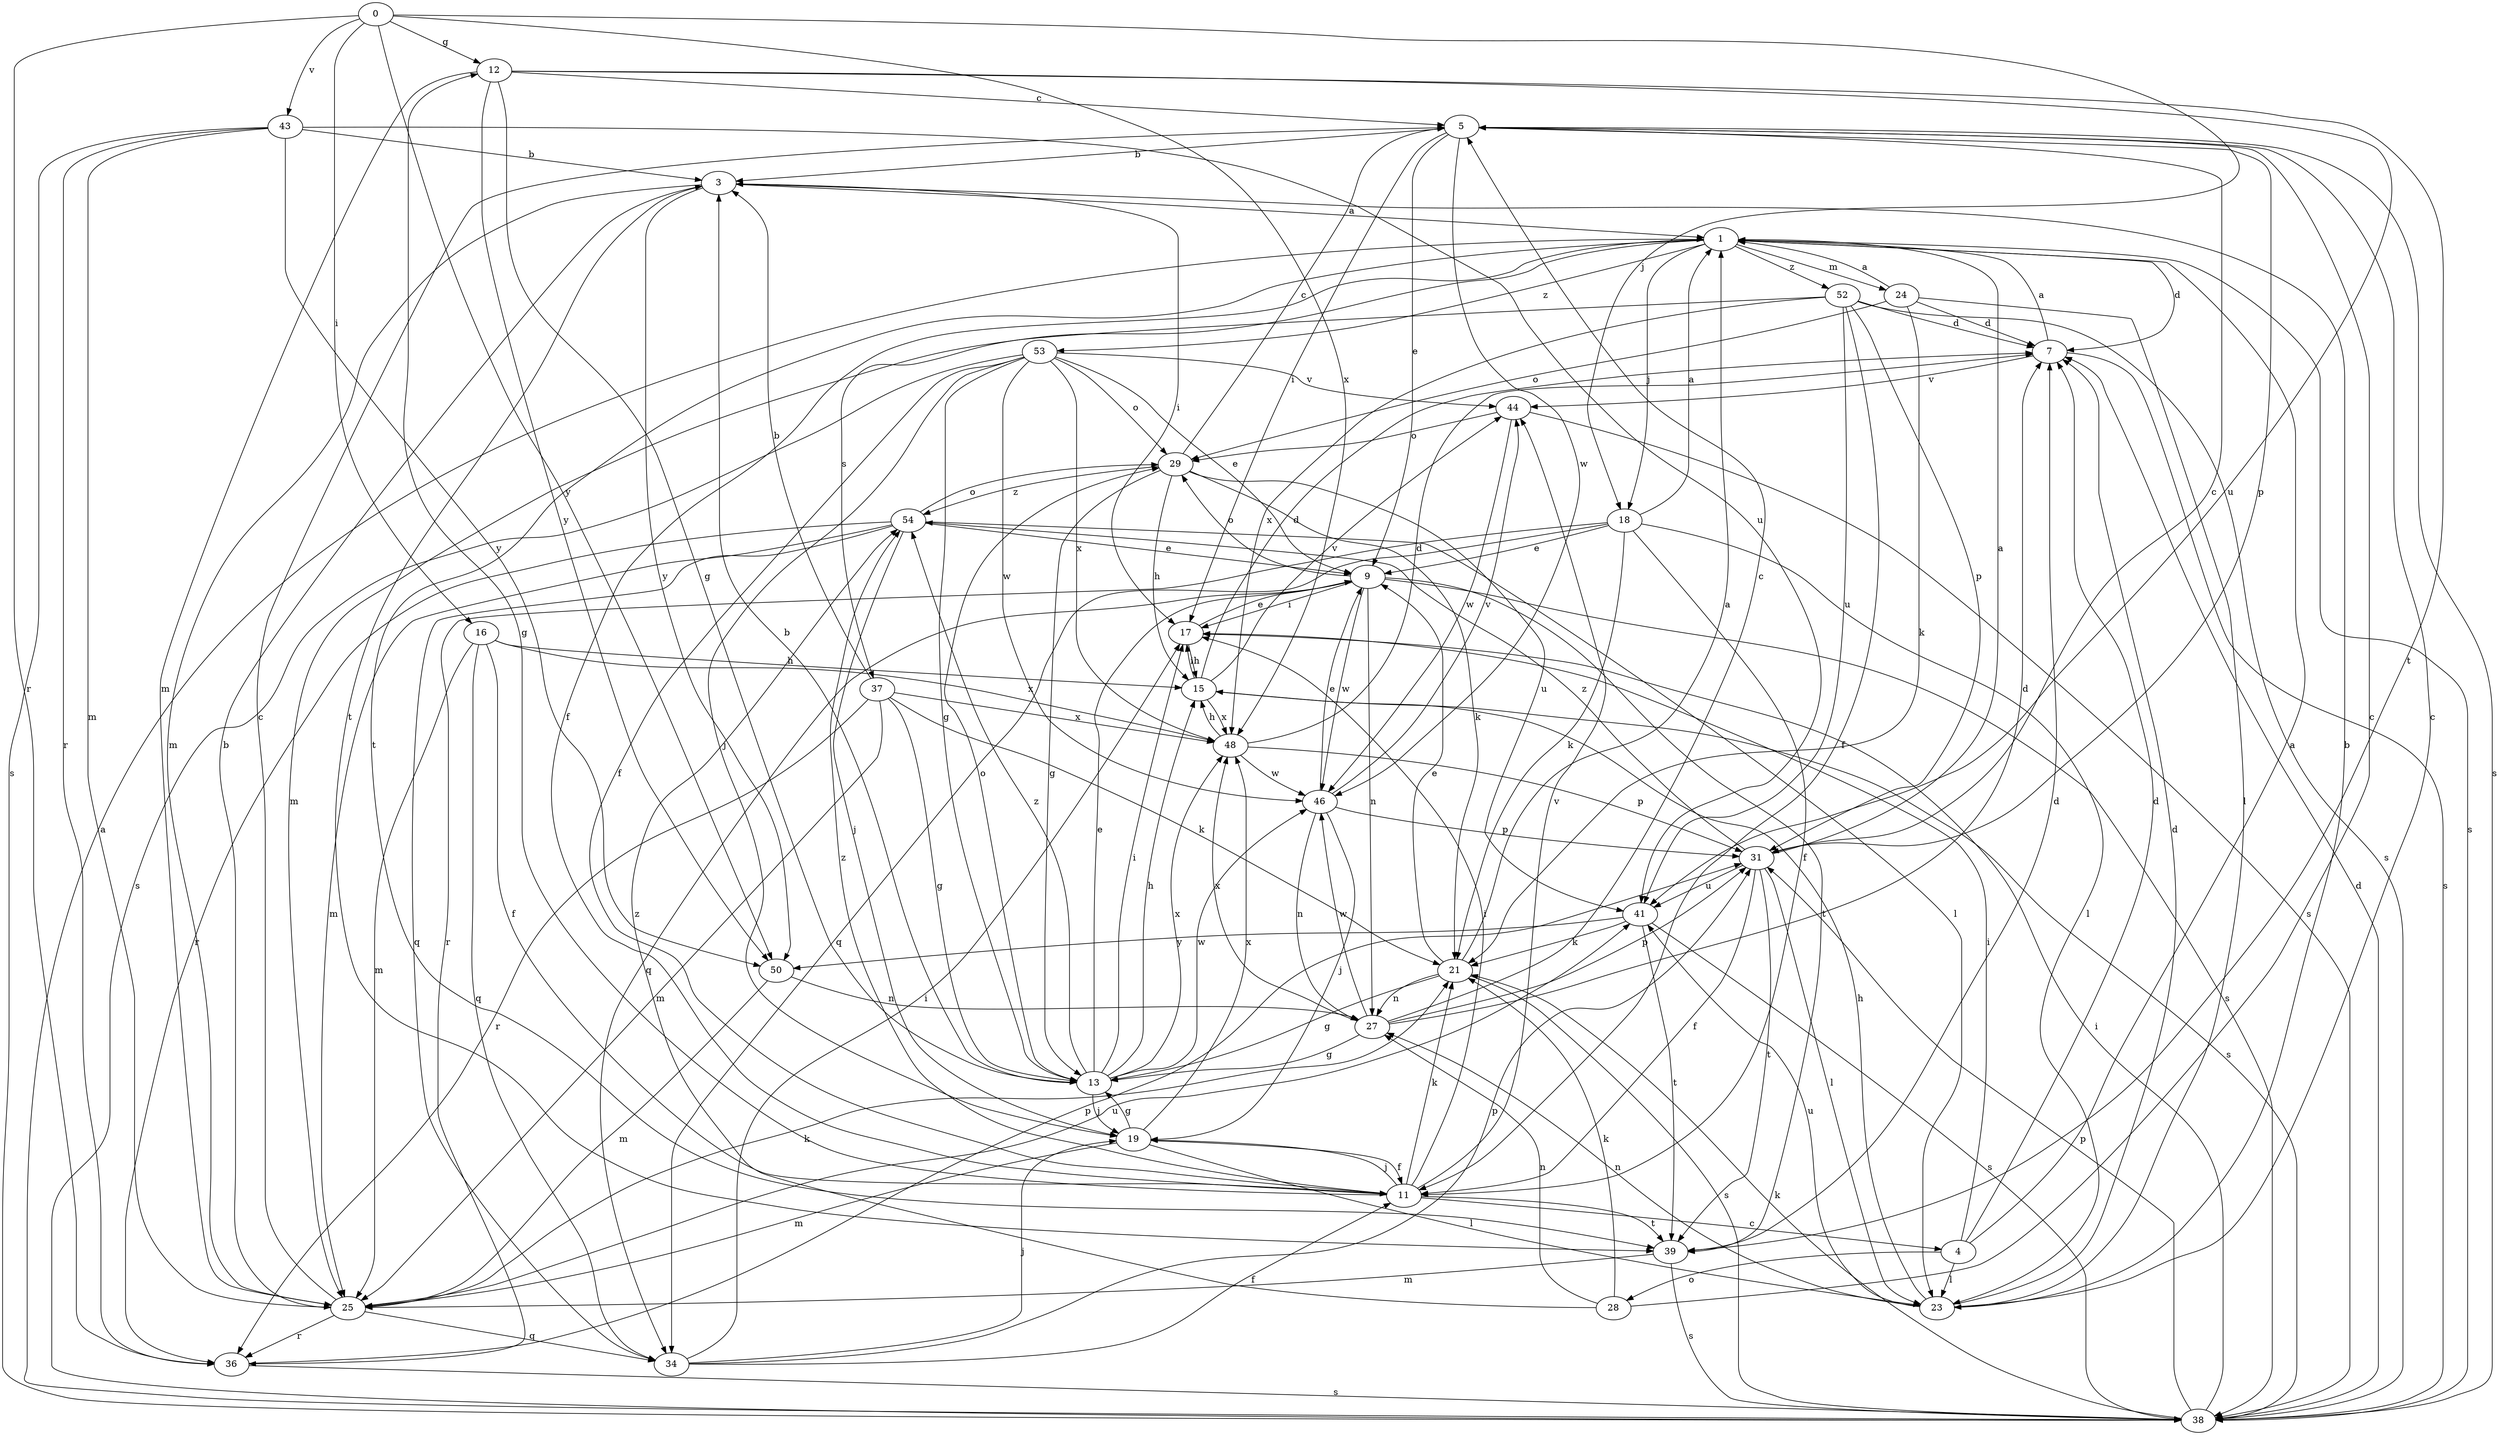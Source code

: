strict digraph  {
0;
1;
3;
4;
5;
7;
9;
11;
12;
13;
15;
16;
17;
18;
19;
21;
23;
24;
25;
27;
28;
29;
31;
34;
36;
37;
38;
39;
41;
43;
44;
46;
48;
50;
52;
53;
54;
0 -> 12  [label=g];
0 -> 16  [label=i];
0 -> 18  [label=j];
0 -> 36  [label=r];
0 -> 43  [label=v];
0 -> 48  [label=x];
0 -> 50  [label=y];
1 -> 7  [label=d];
1 -> 11  [label=f];
1 -> 18  [label=j];
1 -> 24  [label=m];
1 -> 37  [label=s];
1 -> 38  [label=s];
1 -> 39  [label=t];
1 -> 52  [label=z];
1 -> 53  [label=z];
3 -> 1  [label=a];
3 -> 17  [label=i];
3 -> 25  [label=m];
3 -> 39  [label=t];
3 -> 50  [label=y];
4 -> 1  [label=a];
4 -> 7  [label=d];
4 -> 17  [label=i];
4 -> 23  [label=l];
4 -> 28  [label=o];
5 -> 3  [label=b];
5 -> 9  [label=e];
5 -> 17  [label=i];
5 -> 31  [label=p];
5 -> 38  [label=s];
5 -> 46  [label=w];
7 -> 1  [label=a];
7 -> 38  [label=s];
7 -> 44  [label=v];
9 -> 17  [label=i];
9 -> 27  [label=n];
9 -> 29  [label=o];
9 -> 34  [label=q];
9 -> 38  [label=s];
9 -> 39  [label=t];
9 -> 46  [label=w];
11 -> 4  [label=c];
11 -> 12  [label=g];
11 -> 17  [label=i];
11 -> 19  [label=j];
11 -> 21  [label=k];
11 -> 39  [label=t];
11 -> 44  [label=v];
11 -> 54  [label=z];
12 -> 5  [label=c];
12 -> 13  [label=g];
12 -> 25  [label=m];
12 -> 39  [label=t];
12 -> 41  [label=u];
12 -> 50  [label=y];
13 -> 3  [label=b];
13 -> 9  [label=e];
13 -> 15  [label=h];
13 -> 17  [label=i];
13 -> 19  [label=j];
13 -> 29  [label=o];
13 -> 46  [label=w];
13 -> 48  [label=x];
13 -> 54  [label=z];
15 -> 7  [label=d];
15 -> 17  [label=i];
15 -> 38  [label=s];
15 -> 44  [label=v];
15 -> 48  [label=x];
16 -> 11  [label=f];
16 -> 15  [label=h];
16 -> 25  [label=m];
16 -> 34  [label=q];
16 -> 48  [label=x];
17 -> 9  [label=e];
17 -> 15  [label=h];
18 -> 1  [label=a];
18 -> 9  [label=e];
18 -> 11  [label=f];
18 -> 21  [label=k];
18 -> 23  [label=l];
18 -> 34  [label=q];
18 -> 36  [label=r];
19 -> 11  [label=f];
19 -> 13  [label=g];
19 -> 23  [label=l];
19 -> 25  [label=m];
19 -> 48  [label=x];
21 -> 1  [label=a];
21 -> 9  [label=e];
21 -> 13  [label=g];
21 -> 27  [label=n];
21 -> 38  [label=s];
23 -> 3  [label=b];
23 -> 5  [label=c];
23 -> 7  [label=d];
23 -> 15  [label=h];
23 -> 27  [label=n];
23 -> 41  [label=u];
24 -> 1  [label=a];
24 -> 7  [label=d];
24 -> 21  [label=k];
24 -> 23  [label=l];
24 -> 29  [label=o];
25 -> 3  [label=b];
25 -> 5  [label=c];
25 -> 21  [label=k];
25 -> 34  [label=q];
25 -> 36  [label=r];
25 -> 41  [label=u];
27 -> 5  [label=c];
27 -> 7  [label=d];
27 -> 13  [label=g];
27 -> 31  [label=p];
27 -> 46  [label=w];
27 -> 48  [label=x];
28 -> 5  [label=c];
28 -> 21  [label=k];
28 -> 27  [label=n];
28 -> 54  [label=z];
29 -> 5  [label=c];
29 -> 13  [label=g];
29 -> 15  [label=h];
29 -> 21  [label=k];
29 -> 41  [label=u];
29 -> 54  [label=z];
31 -> 1  [label=a];
31 -> 5  [label=c];
31 -> 11  [label=f];
31 -> 23  [label=l];
31 -> 39  [label=t];
31 -> 41  [label=u];
31 -> 54  [label=z];
34 -> 11  [label=f];
34 -> 17  [label=i];
34 -> 19  [label=j];
34 -> 31  [label=p];
36 -> 31  [label=p];
36 -> 38  [label=s];
37 -> 3  [label=b];
37 -> 13  [label=g];
37 -> 21  [label=k];
37 -> 25  [label=m];
37 -> 36  [label=r];
37 -> 48  [label=x];
38 -> 1  [label=a];
38 -> 7  [label=d];
38 -> 17  [label=i];
38 -> 21  [label=k];
38 -> 31  [label=p];
39 -> 7  [label=d];
39 -> 25  [label=m];
39 -> 38  [label=s];
41 -> 21  [label=k];
41 -> 38  [label=s];
41 -> 39  [label=t];
41 -> 50  [label=y];
43 -> 3  [label=b];
43 -> 25  [label=m];
43 -> 36  [label=r];
43 -> 38  [label=s];
43 -> 41  [label=u];
43 -> 50  [label=y];
44 -> 29  [label=o];
44 -> 38  [label=s];
44 -> 46  [label=w];
46 -> 9  [label=e];
46 -> 19  [label=j];
46 -> 27  [label=n];
46 -> 31  [label=p];
46 -> 44  [label=v];
48 -> 7  [label=d];
48 -> 15  [label=h];
48 -> 31  [label=p];
48 -> 46  [label=w];
50 -> 25  [label=m];
50 -> 27  [label=n];
52 -> 7  [label=d];
52 -> 11  [label=f];
52 -> 25  [label=m];
52 -> 31  [label=p];
52 -> 38  [label=s];
52 -> 41  [label=u];
52 -> 48  [label=x];
53 -> 9  [label=e];
53 -> 11  [label=f];
53 -> 13  [label=g];
53 -> 19  [label=j];
53 -> 29  [label=o];
53 -> 38  [label=s];
53 -> 44  [label=v];
53 -> 46  [label=w];
53 -> 48  [label=x];
54 -> 9  [label=e];
54 -> 19  [label=j];
54 -> 23  [label=l];
54 -> 25  [label=m];
54 -> 29  [label=o];
54 -> 34  [label=q];
54 -> 36  [label=r];
}
